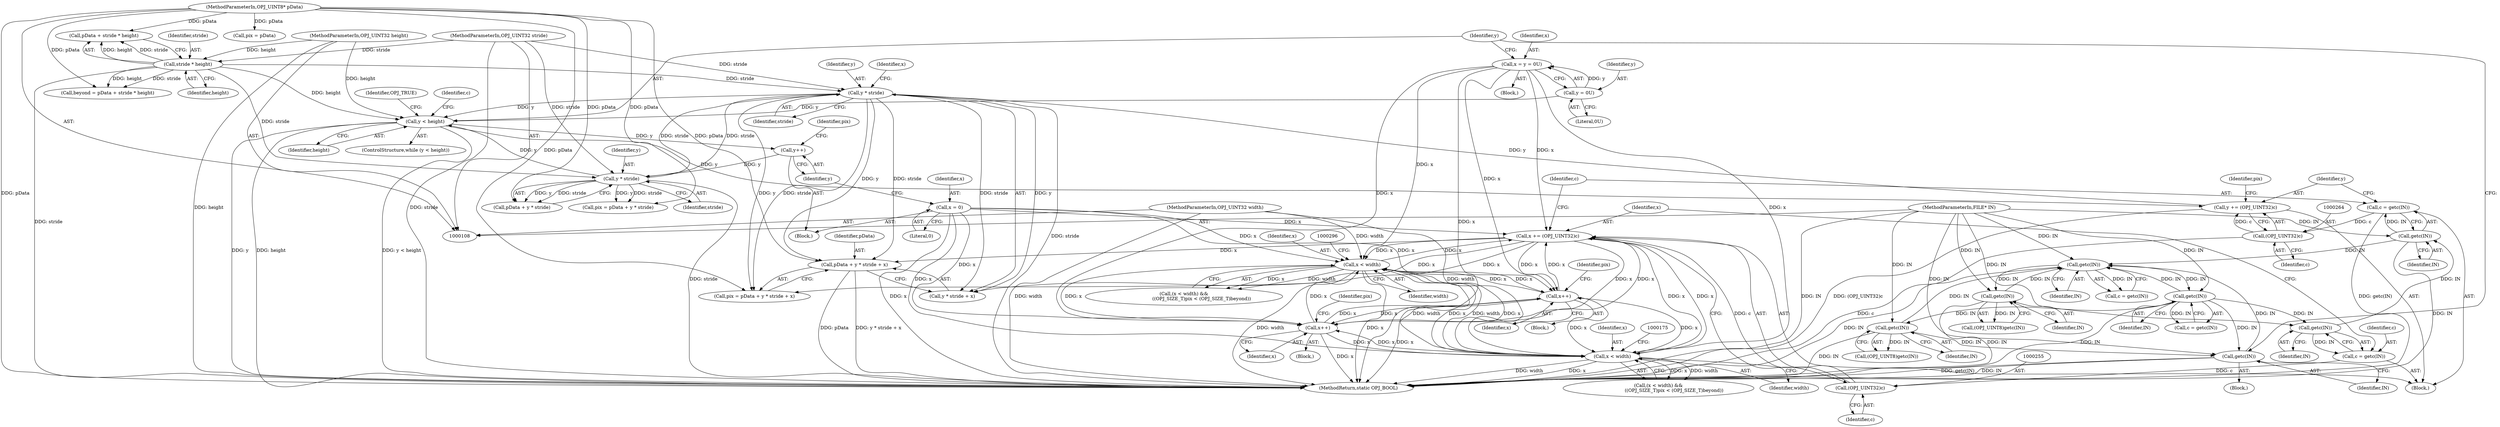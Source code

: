 digraph "0_openjpeg_cbe7384016083eac16078b359acd7a842253d503@pointer" {
"1000268" [label="(Call,pData + y * stride + x)"];
"1000110" [label="(MethodParameterIn,OPJ_UINT8* pData)"];
"1000271" [label="(Call,y * stride)"];
"1000261" [label="(Call,y += (OPJ_UINT32)c)"];
"1000263" [label="(Call,(OPJ_UINT32)c)"];
"1000257" [label="(Call,c = getc(IN))"];
"1000259" [label="(Call,getc(IN))"];
"1000250" [label="(Call,getc(IN))"];
"1000210" [label="(Call,getc(IN))"];
"1000142" [label="(Call,getc(IN))"];
"1000159" [label="(Call,getc(IN))"];
"1000109" [label="(MethodParameterIn,FILE* IN)"];
"1000353" [label="(Call,getc(IN))"];
"1000321" [label="(Call,getc(IN))"];
"1000135" [label="(Call,y < height)"];
"1000232" [label="(Call,y * stride)"];
"1000226" [label="(Call,y++)"];
"1000123" [label="(Call,stride * height)"];
"1000111" [label="(MethodParameterIn,OPJ_UINT32 stride)"];
"1000113" [label="(MethodParameterIn,OPJ_UINT32 height)"];
"1000131" [label="(Call,y = 0U)"];
"1000252" [label="(Call,x += (OPJ_UINT32)c)"];
"1000254" [label="(Call,(OPJ_UINT32)c)"];
"1000248" [label="(Call,c = getc(IN))"];
"1000129" [label="(Call,x = y = 0U)"];
"1000291" [label="(Call,x < width)"];
"1000184" [label="(Call,x++)"];
"1000305" [label="(Call,x++)"];
"1000170" [label="(Call,x < width)"];
"1000223" [label="(Call,x = 0)"];
"1000112" [label="(MethodParameterIn,OPJ_UINT32 width)"];
"1000142" [label="(Call,getc(IN))"];
"1000227" [label="(Identifier,y)"];
"1000185" [label="(Identifier,x)"];
"1000110" [label="(MethodParameterIn,OPJ_UINT8* pData)"];
"1000169" [label="(Call,(x < width) &&\n                     ((OPJ_SIZE_T)pix < (OPJ_SIZE_T)beyond))"];
"1000293" [label="(Identifier,width)"];
"1000354" [label="(Identifier,IN)"];
"1000357" [label="(MethodReturn,static OPJ_BOOL)"];
"1000259" [label="(Call,getc(IN))"];
"1000131" [label="(Call,y = 0U)"];
"1000305" [label="(Call,x++)"];
"1000272" [label="(Identifier,y)"];
"1000248" [label="(Call,c = getc(IN))"];
"1000290" [label="(Call,(x < width) &&\n                        ((OPJ_SIZE_T)pix < (OPJ_SIZE_T)beyond))"];
"1000291" [label="(Call,x < width)"];
"1000114" [label="(Block,)"];
"1000273" [label="(Identifier,stride)"];
"1000124" [label="(Identifier,stride)"];
"1000157" [label="(Call,(OPJ_UINT8)getc(IN))"];
"1000251" [label="(Identifier,IN)"];
"1000172" [label="(Identifier,width)"];
"1000254" [label="(Call,(OPJ_UINT32)c)"];
"1000321" [label="(Call,getc(IN))"];
"1000253" [label="(Identifier,x)"];
"1000211" [label="(Identifier,IN)"];
"1000113" [label="(MethodParameterIn,OPJ_UINT32 height)"];
"1000171" [label="(Identifier,x)"];
"1000225" [label="(Literal,0)"];
"1000353" [label="(Call,getc(IN))"];
"1000187" [label="(Identifier,pix)"];
"1000267" [label="(Identifier,pix)"];
"1000250" [label="(Call,getc(IN))"];
"1000160" [label="(Identifier,IN)"];
"1000352" [label="(Block,)"];
"1000232" [label="(Call,y * stride)"];
"1000222" [label="(Block,)"];
"1000121" [label="(Call,pData + stride * height)"];
"1000130" [label="(Identifier,x)"];
"1000129" [label="(Call,x = y = 0U)"];
"1000268" [label="(Call,pData + y * stride + x)"];
"1000306" [label="(Identifier,x)"];
"1000274" [label="(Identifier,x)"];
"1000234" [label="(Identifier,stride)"];
"1000119" [label="(Call,beyond = pData + stride * height)"];
"1000249" [label="(Identifier,c)"];
"1000322" [label="(Identifier,IN)"];
"1000226" [label="(Call,y++)"];
"1000170" [label="(Call,x < width)"];
"1000233" [label="(Identifier,y)"];
"1000159" [label="(Call,getc(IN))"];
"1000140" [label="(Call,c = getc(IN))"];
"1000257" [label="(Call,c = getc(IN))"];
"1000252" [label="(Call,x += (OPJ_UINT32)c)"];
"1000265" [label="(Identifier,c)"];
"1000262" [label="(Identifier,y)"];
"1000125" [label="(Identifier,height)"];
"1000137" [label="(Identifier,height)"];
"1000356" [label="(Identifier,OPJ_TRUE)"];
"1000319" [label="(Call,(OPJ_UINT8)getc(IN))"];
"1000230" [label="(Call,pData + y * stride)"];
"1000210" [label="(Call,getc(IN))"];
"1000126" [label="(Call,pix = pData)"];
"1000135" [label="(Call,y < height)"];
"1000269" [label="(Identifier,pData)"];
"1000260" [label="(Identifier,IN)"];
"1000228" [label="(Call,pix = pData + y * stride)"];
"1000261" [label="(Call,y += (OPJ_UINT32)c)"];
"1000112" [label="(MethodParameterIn,OPJ_UINT32 width)"];
"1000208" [label="(Call,c = getc(IN))"];
"1000229" [label="(Identifier,pix)"];
"1000256" [label="(Identifier,c)"];
"1000109" [label="(MethodParameterIn,FILE* IN)"];
"1000271" [label="(Call,y * stride)"];
"1000224" [label="(Identifier,x)"];
"1000270" [label="(Call,y * stride + x)"];
"1000308" [label="(Identifier,pix)"];
"1000143" [label="(Identifier,IN)"];
"1000258" [label="(Identifier,c)"];
"1000132" [label="(Identifier,y)"];
"1000292" [label="(Identifier,x)"];
"1000141" [label="(Identifier,c)"];
"1000304" [label="(Block,)"];
"1000247" [label="(Block,)"];
"1000266" [label="(Call,pix = pData + y * stride + x)"];
"1000123" [label="(Call,stride * height)"];
"1000263" [label="(Call,(OPJ_UINT32)c)"];
"1000133" [label="(Literal,0U)"];
"1000184" [label="(Call,x++)"];
"1000136" [label="(Identifier,y)"];
"1000223" [label="(Call,x = 0)"];
"1000183" [label="(Block,)"];
"1000134" [label="(ControlStructure,while (y < height))"];
"1000111" [label="(MethodParameterIn,OPJ_UINT32 stride)"];
"1000268" -> "1000266"  [label="AST: "];
"1000268" -> "1000270"  [label="CFG: "];
"1000269" -> "1000268"  [label="AST: "];
"1000270" -> "1000268"  [label="AST: "];
"1000266" -> "1000268"  [label="CFG: "];
"1000268" -> "1000357"  [label="DDG: pData"];
"1000268" -> "1000357"  [label="DDG: y * stride + x"];
"1000110" -> "1000268"  [label="DDG: pData"];
"1000271" -> "1000268"  [label="DDG: y"];
"1000271" -> "1000268"  [label="DDG: stride"];
"1000252" -> "1000268"  [label="DDG: x"];
"1000110" -> "1000108"  [label="AST: "];
"1000110" -> "1000357"  [label="DDG: pData"];
"1000110" -> "1000119"  [label="DDG: pData"];
"1000110" -> "1000121"  [label="DDG: pData"];
"1000110" -> "1000126"  [label="DDG: pData"];
"1000110" -> "1000228"  [label="DDG: pData"];
"1000110" -> "1000230"  [label="DDG: pData"];
"1000110" -> "1000266"  [label="DDG: pData"];
"1000271" -> "1000270"  [label="AST: "];
"1000271" -> "1000273"  [label="CFG: "];
"1000272" -> "1000271"  [label="AST: "];
"1000273" -> "1000271"  [label="AST: "];
"1000274" -> "1000271"  [label="CFG: "];
"1000271" -> "1000357"  [label="DDG: stride"];
"1000271" -> "1000135"  [label="DDG: y"];
"1000271" -> "1000232"  [label="DDG: stride"];
"1000271" -> "1000266"  [label="DDG: y"];
"1000271" -> "1000266"  [label="DDG: stride"];
"1000271" -> "1000270"  [label="DDG: y"];
"1000271" -> "1000270"  [label="DDG: stride"];
"1000261" -> "1000271"  [label="DDG: y"];
"1000232" -> "1000271"  [label="DDG: stride"];
"1000123" -> "1000271"  [label="DDG: stride"];
"1000111" -> "1000271"  [label="DDG: stride"];
"1000261" -> "1000247"  [label="AST: "];
"1000261" -> "1000263"  [label="CFG: "];
"1000262" -> "1000261"  [label="AST: "];
"1000263" -> "1000261"  [label="AST: "];
"1000267" -> "1000261"  [label="CFG: "];
"1000261" -> "1000357"  [label="DDG: (OPJ_UINT32)c"];
"1000263" -> "1000261"  [label="DDG: c"];
"1000135" -> "1000261"  [label="DDG: y"];
"1000263" -> "1000265"  [label="CFG: "];
"1000264" -> "1000263"  [label="AST: "];
"1000265" -> "1000263"  [label="AST: "];
"1000263" -> "1000357"  [label="DDG: c"];
"1000257" -> "1000263"  [label="DDG: c"];
"1000257" -> "1000247"  [label="AST: "];
"1000257" -> "1000259"  [label="CFG: "];
"1000258" -> "1000257"  [label="AST: "];
"1000259" -> "1000257"  [label="AST: "];
"1000262" -> "1000257"  [label="CFG: "];
"1000257" -> "1000357"  [label="DDG: getc(IN)"];
"1000259" -> "1000257"  [label="DDG: IN"];
"1000259" -> "1000260"  [label="CFG: "];
"1000260" -> "1000259"  [label="AST: "];
"1000259" -> "1000357"  [label="DDG: IN"];
"1000259" -> "1000142"  [label="DDG: IN"];
"1000250" -> "1000259"  [label="DDG: IN"];
"1000109" -> "1000259"  [label="DDG: IN"];
"1000250" -> "1000248"  [label="AST: "];
"1000250" -> "1000251"  [label="CFG: "];
"1000251" -> "1000250"  [label="AST: "];
"1000248" -> "1000250"  [label="CFG: "];
"1000250" -> "1000248"  [label="DDG: IN"];
"1000210" -> "1000250"  [label="DDG: IN"];
"1000109" -> "1000250"  [label="DDG: IN"];
"1000210" -> "1000208"  [label="AST: "];
"1000210" -> "1000211"  [label="CFG: "];
"1000211" -> "1000210"  [label="AST: "];
"1000208" -> "1000210"  [label="CFG: "];
"1000210" -> "1000357"  [label="DDG: IN"];
"1000210" -> "1000142"  [label="DDG: IN"];
"1000210" -> "1000208"  [label="DDG: IN"];
"1000142" -> "1000210"  [label="DDG: IN"];
"1000109" -> "1000210"  [label="DDG: IN"];
"1000210" -> "1000321"  [label="DDG: IN"];
"1000210" -> "1000353"  [label="DDG: IN"];
"1000142" -> "1000140"  [label="AST: "];
"1000142" -> "1000143"  [label="CFG: "];
"1000143" -> "1000142"  [label="AST: "];
"1000140" -> "1000142"  [label="CFG: "];
"1000142" -> "1000357"  [label="DDG: IN"];
"1000142" -> "1000140"  [label="DDG: IN"];
"1000159" -> "1000142"  [label="DDG: IN"];
"1000353" -> "1000142"  [label="DDG: IN"];
"1000321" -> "1000142"  [label="DDG: IN"];
"1000109" -> "1000142"  [label="DDG: IN"];
"1000142" -> "1000159"  [label="DDG: IN"];
"1000159" -> "1000157"  [label="AST: "];
"1000159" -> "1000160"  [label="CFG: "];
"1000160" -> "1000159"  [label="AST: "];
"1000157" -> "1000159"  [label="CFG: "];
"1000159" -> "1000357"  [label="DDG: IN"];
"1000159" -> "1000157"  [label="DDG: IN"];
"1000109" -> "1000159"  [label="DDG: IN"];
"1000109" -> "1000108"  [label="AST: "];
"1000109" -> "1000357"  [label="DDG: IN"];
"1000109" -> "1000321"  [label="DDG: IN"];
"1000109" -> "1000353"  [label="DDG: IN"];
"1000353" -> "1000352"  [label="AST: "];
"1000353" -> "1000354"  [label="CFG: "];
"1000354" -> "1000353"  [label="AST: "];
"1000136" -> "1000353"  [label="CFG: "];
"1000353" -> "1000357"  [label="DDG: getc(IN)"];
"1000353" -> "1000357"  [label="DDG: IN"];
"1000321" -> "1000353"  [label="DDG: IN"];
"1000321" -> "1000319"  [label="AST: "];
"1000321" -> "1000322"  [label="CFG: "];
"1000322" -> "1000321"  [label="AST: "];
"1000319" -> "1000321"  [label="CFG: "];
"1000321" -> "1000357"  [label="DDG: IN"];
"1000321" -> "1000319"  [label="DDG: IN"];
"1000135" -> "1000134"  [label="AST: "];
"1000135" -> "1000137"  [label="CFG: "];
"1000136" -> "1000135"  [label="AST: "];
"1000137" -> "1000135"  [label="AST: "];
"1000141" -> "1000135"  [label="CFG: "];
"1000356" -> "1000135"  [label="CFG: "];
"1000135" -> "1000357"  [label="DDG: y < height"];
"1000135" -> "1000357"  [label="DDG: y"];
"1000135" -> "1000357"  [label="DDG: height"];
"1000232" -> "1000135"  [label="DDG: y"];
"1000131" -> "1000135"  [label="DDG: y"];
"1000123" -> "1000135"  [label="DDG: height"];
"1000113" -> "1000135"  [label="DDG: height"];
"1000135" -> "1000226"  [label="DDG: y"];
"1000232" -> "1000230"  [label="AST: "];
"1000232" -> "1000234"  [label="CFG: "];
"1000233" -> "1000232"  [label="AST: "];
"1000234" -> "1000232"  [label="AST: "];
"1000230" -> "1000232"  [label="CFG: "];
"1000232" -> "1000357"  [label="DDG: stride"];
"1000232" -> "1000228"  [label="DDG: y"];
"1000232" -> "1000228"  [label="DDG: stride"];
"1000232" -> "1000230"  [label="DDG: y"];
"1000232" -> "1000230"  [label="DDG: stride"];
"1000226" -> "1000232"  [label="DDG: y"];
"1000123" -> "1000232"  [label="DDG: stride"];
"1000111" -> "1000232"  [label="DDG: stride"];
"1000226" -> "1000222"  [label="AST: "];
"1000226" -> "1000227"  [label="CFG: "];
"1000227" -> "1000226"  [label="AST: "];
"1000229" -> "1000226"  [label="CFG: "];
"1000123" -> "1000121"  [label="AST: "];
"1000123" -> "1000125"  [label="CFG: "];
"1000124" -> "1000123"  [label="AST: "];
"1000125" -> "1000123"  [label="AST: "];
"1000121" -> "1000123"  [label="CFG: "];
"1000123" -> "1000357"  [label="DDG: stride"];
"1000123" -> "1000119"  [label="DDG: stride"];
"1000123" -> "1000119"  [label="DDG: height"];
"1000123" -> "1000121"  [label="DDG: stride"];
"1000123" -> "1000121"  [label="DDG: height"];
"1000111" -> "1000123"  [label="DDG: stride"];
"1000113" -> "1000123"  [label="DDG: height"];
"1000111" -> "1000108"  [label="AST: "];
"1000111" -> "1000357"  [label="DDG: stride"];
"1000113" -> "1000108"  [label="AST: "];
"1000113" -> "1000357"  [label="DDG: height"];
"1000131" -> "1000129"  [label="AST: "];
"1000131" -> "1000133"  [label="CFG: "];
"1000132" -> "1000131"  [label="AST: "];
"1000133" -> "1000131"  [label="AST: "];
"1000129" -> "1000131"  [label="CFG: "];
"1000131" -> "1000129"  [label="DDG: y"];
"1000252" -> "1000247"  [label="AST: "];
"1000252" -> "1000254"  [label="CFG: "];
"1000253" -> "1000252"  [label="AST: "];
"1000254" -> "1000252"  [label="AST: "];
"1000258" -> "1000252"  [label="CFG: "];
"1000252" -> "1000170"  [label="DDG: x"];
"1000252" -> "1000184"  [label="DDG: x"];
"1000254" -> "1000252"  [label="DDG: c"];
"1000129" -> "1000252"  [label="DDG: x"];
"1000291" -> "1000252"  [label="DDG: x"];
"1000184" -> "1000252"  [label="DDG: x"];
"1000305" -> "1000252"  [label="DDG: x"];
"1000170" -> "1000252"  [label="DDG: x"];
"1000223" -> "1000252"  [label="DDG: x"];
"1000252" -> "1000266"  [label="DDG: x"];
"1000252" -> "1000270"  [label="DDG: x"];
"1000252" -> "1000291"  [label="DDG: x"];
"1000252" -> "1000305"  [label="DDG: x"];
"1000254" -> "1000256"  [label="CFG: "];
"1000255" -> "1000254"  [label="AST: "];
"1000256" -> "1000254"  [label="AST: "];
"1000248" -> "1000254"  [label="DDG: c"];
"1000248" -> "1000247"  [label="AST: "];
"1000249" -> "1000248"  [label="AST: "];
"1000253" -> "1000248"  [label="CFG: "];
"1000129" -> "1000114"  [label="AST: "];
"1000130" -> "1000129"  [label="AST: "];
"1000136" -> "1000129"  [label="CFG: "];
"1000129" -> "1000357"  [label="DDG: x"];
"1000129" -> "1000170"  [label="DDG: x"];
"1000129" -> "1000184"  [label="DDG: x"];
"1000129" -> "1000291"  [label="DDG: x"];
"1000129" -> "1000305"  [label="DDG: x"];
"1000291" -> "1000290"  [label="AST: "];
"1000291" -> "1000293"  [label="CFG: "];
"1000292" -> "1000291"  [label="AST: "];
"1000293" -> "1000291"  [label="AST: "];
"1000296" -> "1000291"  [label="CFG: "];
"1000290" -> "1000291"  [label="CFG: "];
"1000291" -> "1000357"  [label="DDG: x"];
"1000291" -> "1000357"  [label="DDG: width"];
"1000291" -> "1000170"  [label="DDG: x"];
"1000291" -> "1000170"  [label="DDG: width"];
"1000291" -> "1000184"  [label="DDG: x"];
"1000291" -> "1000290"  [label="DDG: x"];
"1000291" -> "1000290"  [label="DDG: width"];
"1000184" -> "1000291"  [label="DDG: x"];
"1000305" -> "1000291"  [label="DDG: x"];
"1000170" -> "1000291"  [label="DDG: x"];
"1000170" -> "1000291"  [label="DDG: width"];
"1000223" -> "1000291"  [label="DDG: x"];
"1000112" -> "1000291"  [label="DDG: width"];
"1000291" -> "1000305"  [label="DDG: x"];
"1000184" -> "1000183"  [label="AST: "];
"1000184" -> "1000185"  [label="CFG: "];
"1000185" -> "1000184"  [label="AST: "];
"1000187" -> "1000184"  [label="CFG: "];
"1000184" -> "1000357"  [label="DDG: x"];
"1000184" -> "1000170"  [label="DDG: x"];
"1000305" -> "1000184"  [label="DDG: x"];
"1000170" -> "1000184"  [label="DDG: x"];
"1000223" -> "1000184"  [label="DDG: x"];
"1000184" -> "1000305"  [label="DDG: x"];
"1000305" -> "1000304"  [label="AST: "];
"1000305" -> "1000306"  [label="CFG: "];
"1000306" -> "1000305"  [label="AST: "];
"1000308" -> "1000305"  [label="CFG: "];
"1000305" -> "1000357"  [label="DDG: x"];
"1000305" -> "1000170"  [label="DDG: x"];
"1000170" -> "1000305"  [label="DDG: x"];
"1000223" -> "1000305"  [label="DDG: x"];
"1000170" -> "1000169"  [label="AST: "];
"1000170" -> "1000172"  [label="CFG: "];
"1000171" -> "1000170"  [label="AST: "];
"1000172" -> "1000170"  [label="AST: "];
"1000175" -> "1000170"  [label="CFG: "];
"1000169" -> "1000170"  [label="CFG: "];
"1000170" -> "1000357"  [label="DDG: width"];
"1000170" -> "1000357"  [label="DDG: x"];
"1000170" -> "1000169"  [label="DDG: x"];
"1000170" -> "1000169"  [label="DDG: width"];
"1000223" -> "1000170"  [label="DDG: x"];
"1000112" -> "1000170"  [label="DDG: width"];
"1000223" -> "1000222"  [label="AST: "];
"1000223" -> "1000225"  [label="CFG: "];
"1000224" -> "1000223"  [label="AST: "];
"1000225" -> "1000223"  [label="AST: "];
"1000227" -> "1000223"  [label="CFG: "];
"1000223" -> "1000357"  [label="DDG: x"];
"1000112" -> "1000108"  [label="AST: "];
"1000112" -> "1000357"  [label="DDG: width"];
}
